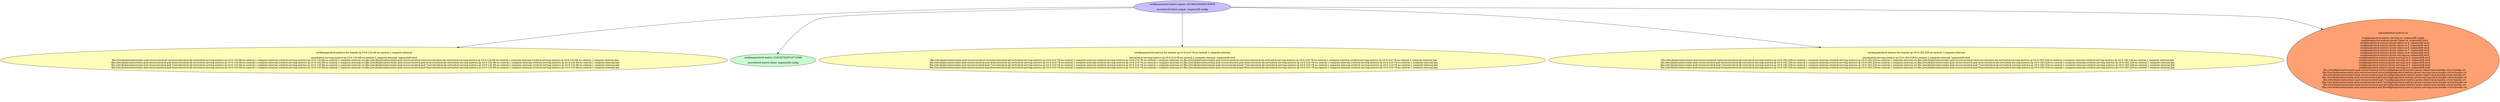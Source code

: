 digraph "OpenShift Certificates" {
  // Node definitions.
  0 [
    label="certkeypair/etcd-metric-signer::4218002264880163000\n\nsecret/etcd-metric-signer -nopenshift-config\n"
    style=filled
    fillcolor="#c7bfff"
  ];
  1 [
    label="certkeypair/etcd-metrics-for-master-ip-10-0-132-68.eu-central-1.compute.internal\n\nsecret/etcd-serving-metrics-ip-10-0-132-68.eu-central-1.compute.internal -nopenshift-etcd\n    file:///etc/kubernetes/static-pod-resources/etcd-certs/secrets/etcd-all-certs/etcd-serving-metrics-ip-10-0-132-68.eu-central-1.compute.internal.crt/etcd-serving-metrics-ip-10-0-132-68.eu-central-1.compute.internal.crt,file:///etc/kubernetes/static-pod-resources/etcd-certs/secrets/etcd-all-certs/etcd-serving-metrics-ip-10-0-132-68.eu-central-1.compute.internal.crt/etcd-serving-metrics-ip-10-0-132-68.eu-central-1.compute.internal.key\n    file:///etc/kubernetes/static-pod-resources/etcd-pod-4/secrets/etcd-all-certs/etcd-serving-metrics-ip-10-0-132-68.eu-central-1.compute.internal.crt/etcd-serving-metrics-ip-10-0-132-68.eu-central-1.compute.internal.crt,file:///etc/kubernetes/static-pod-resources/etcd-pod-4/secrets/etcd-all-certs/etcd-serving-metrics-ip-10-0-132-68.eu-central-1.compute.internal.crt/etcd-serving-metrics-ip-10-0-132-68.eu-central-1.compute.internal.key\n    file:///etc/kubernetes/static-pod-resources/etcd-pod-7/secrets/etcd-all-certs/etcd-serving-metrics-ip-10-0-132-68.eu-central-1.compute.internal.crt/etcd-serving-metrics-ip-10-0-132-68.eu-central-1.compute.internal.crt,file:///etc/kubernetes/static-pod-resources/etcd-pod-7/secrets/etcd-all-certs/etcd-serving-metrics-ip-10-0-132-68.eu-central-1.compute.internal.crt/etcd-serving-metrics-ip-10-0-132-68.eu-central-1.compute.internal.key\n    file:///etc/kubernetes/static-pod-resources/etcd-pod-8/secrets/etcd-all-certs/etcd-serving-metrics-ip-10-0-132-68.eu-central-1.compute.internal.crt/etcd-serving-metrics-ip-10-0-132-68.eu-central-1.compute.internal.crt,file:///etc/kubernetes/static-pod-resources/etcd-pod-8/secrets/etcd-all-certs/etcd-serving-metrics-ip-10-0-132-68.eu-central-1.compute.internal.crt/etcd-serving-metrics-ip-10-0-132-68.eu-central-1.compute.internal.key\n"
    style=filled
    fillcolor="#fffdb8"
  ];
  2 [
    label="certkeypair/etcd-metric::2163297920510713389\n\nsecret/etcd-metric-client -nopenshift-config\n"
    style=filled
    fillcolor="#c8fbcd"
  ];
  3 [
    label="certkeypair/etcd-metrics-for-master-ip-10-0-210-78.eu-central-1.compute.internal\n\nsecret/etcd-serving-metrics-ip-10-0-210-78.eu-central-1.compute.internal -nopenshift-etcd\n    file:///etc/kubernetes/static-pod-resources/etcd-certs/secrets/etcd-all-certs/etcd-serving-metrics-ip-10-0-210-78.eu-central-1.compute.internal.crt/etcd-serving-metrics-ip-10-0-210-78.eu-central-1.compute.internal.crt,file:///etc/kubernetes/static-pod-resources/etcd-certs/secrets/etcd-all-certs/etcd-serving-metrics-ip-10-0-210-78.eu-central-1.compute.internal.crt/etcd-serving-metrics-ip-10-0-210-78.eu-central-1.compute.internal.key\n    file:///etc/kubernetes/static-pod-resources/etcd-pod-4/secrets/etcd-all-certs/etcd-serving-metrics-ip-10-0-210-78.eu-central-1.compute.internal.crt/etcd-serving-metrics-ip-10-0-210-78.eu-central-1.compute.internal.crt,file:///etc/kubernetes/static-pod-resources/etcd-pod-4/secrets/etcd-all-certs/etcd-serving-metrics-ip-10-0-210-78.eu-central-1.compute.internal.crt/etcd-serving-metrics-ip-10-0-210-78.eu-central-1.compute.internal.key\n    file:///etc/kubernetes/static-pod-resources/etcd-pod-7/secrets/etcd-all-certs/etcd-serving-metrics-ip-10-0-210-78.eu-central-1.compute.internal.crt/etcd-serving-metrics-ip-10-0-210-78.eu-central-1.compute.internal.crt,file:///etc/kubernetes/static-pod-resources/etcd-pod-7/secrets/etcd-all-certs/etcd-serving-metrics-ip-10-0-210-78.eu-central-1.compute.internal.crt/etcd-serving-metrics-ip-10-0-210-78.eu-central-1.compute.internal.key\n    file:///etc/kubernetes/static-pod-resources/etcd-pod-8/secrets/etcd-all-certs/etcd-serving-metrics-ip-10-0-210-78.eu-central-1.compute.internal.crt/etcd-serving-metrics-ip-10-0-210-78.eu-central-1.compute.internal.crt,file:///etc/kubernetes/static-pod-resources/etcd-pod-8/secrets/etcd-all-certs/etcd-serving-metrics-ip-10-0-210-78.eu-central-1.compute.internal.crt/etcd-serving-metrics-ip-10-0-210-78.eu-central-1.compute.internal.key\n"
    style=filled
    fillcolor="#fffdb8"
  ];
  4 [
    label="certkeypair/etcd-metrics-for-master-ip-10-0-183-229.eu-central-1.compute.internal\n\nsecret/etcd-serving-metrics-ip-10-0-183-229.eu-central-1.compute.internal -nopenshift-etcd\n    file:///etc/kubernetes/static-pod-resources/etcd-certs/secrets/etcd-all-certs/etcd-serving-metrics-ip-10-0-183-229.eu-central-1.compute.internal.crt/etcd-serving-metrics-ip-10-0-183-229.eu-central-1.compute.internal.crt,file:///etc/kubernetes/static-pod-resources/etcd-certs/secrets/etcd-all-certs/etcd-serving-metrics-ip-10-0-183-229.eu-central-1.compute.internal.crt/etcd-serving-metrics-ip-10-0-183-229.eu-central-1.compute.internal.key\n    file:///etc/kubernetes/static-pod-resources/etcd-pod-4/secrets/etcd-all-certs/etcd-serving-metrics-ip-10-0-183-229.eu-central-1.compute.internal.crt/etcd-serving-metrics-ip-10-0-183-229.eu-central-1.compute.internal.crt,file:///etc/kubernetes/static-pod-resources/etcd-pod-4/secrets/etcd-all-certs/etcd-serving-metrics-ip-10-0-183-229.eu-central-1.compute.internal.crt/etcd-serving-metrics-ip-10-0-183-229.eu-central-1.compute.internal.key\n    file:///etc/kubernetes/static-pod-resources/etcd-pod-7/secrets/etcd-all-certs/etcd-serving-metrics-ip-10-0-183-229.eu-central-1.compute.internal.crt/etcd-serving-metrics-ip-10-0-183-229.eu-central-1.compute.internal.crt,file:///etc/kubernetes/static-pod-resources/etcd-pod-7/secrets/etcd-all-certs/etcd-serving-metrics-ip-10-0-183-229.eu-central-1.compute.internal.crt/etcd-serving-metrics-ip-10-0-183-229.eu-central-1.compute.internal.key\n    file:///etc/kubernetes/static-pod-resources/etcd-pod-8/secrets/etcd-all-certs/etcd-serving-metrics-ip-10-0-183-229.eu-central-1.compute.internal.crt/etcd-serving-metrics-ip-10-0-183-229.eu-central-1.compute.internal.crt,file:///etc/kubernetes/static-pod-resources/etcd-pod-8/secrets/etcd-all-certs/etcd-serving-metrics-ip-10-0-183-229.eu-central-1.compute.internal.crt/etcd-serving-metrics-ip-10-0-183-229.eu-central-1.compute.internal.key\n"
    style=filled
    fillcolor="#fffdb8"
  ];
  5 [
    label="cabundle/etcd-metrics-ca\n\nconfigmaps/etcd-metric-serving-ca -nopenshift-config\n    configmaps/etcd-metrics-proxy-client-ca -nopenshift-etcd\n    configmaps/etcd-metrics-proxy-client-ca-4 -nopenshift-etcd\n    configmaps/etcd-metrics-proxy-client-ca-5 -nopenshift-etcd\n    configmaps/etcd-metrics-proxy-client-ca-6 -nopenshift-etcd\n    configmaps/etcd-metrics-proxy-client-ca-7 -nopenshift-etcd\n    configmaps/etcd-metrics-proxy-client-ca-8 -nopenshift-etcd\n    configmaps/etcd-metrics-proxy-serving-ca -nopenshift-etcd\n    configmaps/etcd-metrics-proxy-serving-ca-4 -nopenshift-etcd\n    configmaps/etcd-metrics-proxy-serving-ca-5 -nopenshift-etcd\n    configmaps/etcd-metrics-proxy-serving-ca-6 -nopenshift-etcd\n    configmaps/etcd-metrics-proxy-serving-ca-7 -nopenshift-etcd\n    configmaps/etcd-metrics-proxy-serving-ca-8 -nopenshift-etcd\n    file:///etc/kubernetes/static-pod-resources/etcd-certs/configmaps/etcd-metrics-proxy-client-ca/ca-bundle.crt/ca-bundle.crt\n    file:///etc/kubernetes/static-pod-resources/etcd-certs/configmaps/etcd-metrics-proxy-serving-ca/ca-bundle.crt/ca-bundle.crt\n    file:///etc/kubernetes/static-pod-resources/etcd-pod-4/configmaps/etcd-metrics-proxy-client-ca/ca-bundle.crt/ca-bundle.crt\n    file:///etc/kubernetes/static-pod-resources/etcd-pod-4/configmaps/etcd-metrics-proxy-serving-ca/ca-bundle.crt/ca-bundle.crt\n    file:///etc/kubernetes/static-pod-resources/etcd-pod-7/configmaps/etcd-metrics-proxy-client-ca/ca-bundle.crt/ca-bundle.crt\n    file:///etc/kubernetes/static-pod-resources/etcd-pod-7/configmaps/etcd-metrics-proxy-serving-ca/ca-bundle.crt/ca-bundle.crt\n    file:///etc/kubernetes/static-pod-resources/etcd-pod-8/configmaps/etcd-metrics-proxy-client-ca/ca-bundle.crt/ca-bundle.crt\n    file:///etc/kubernetes/static-pod-resources/etcd-pod-8/configmaps/etcd-metrics-proxy-serving-ca/ca-bundle.crt/ca-bundle.crt\n"
    style=filled
    fillcolor="#fda172"
  ];

  // Edge definitions.
  0 -> 1;
  0 -> 2;
  0 -> 3;
  0 -> 4;
  0 -> 5;
}